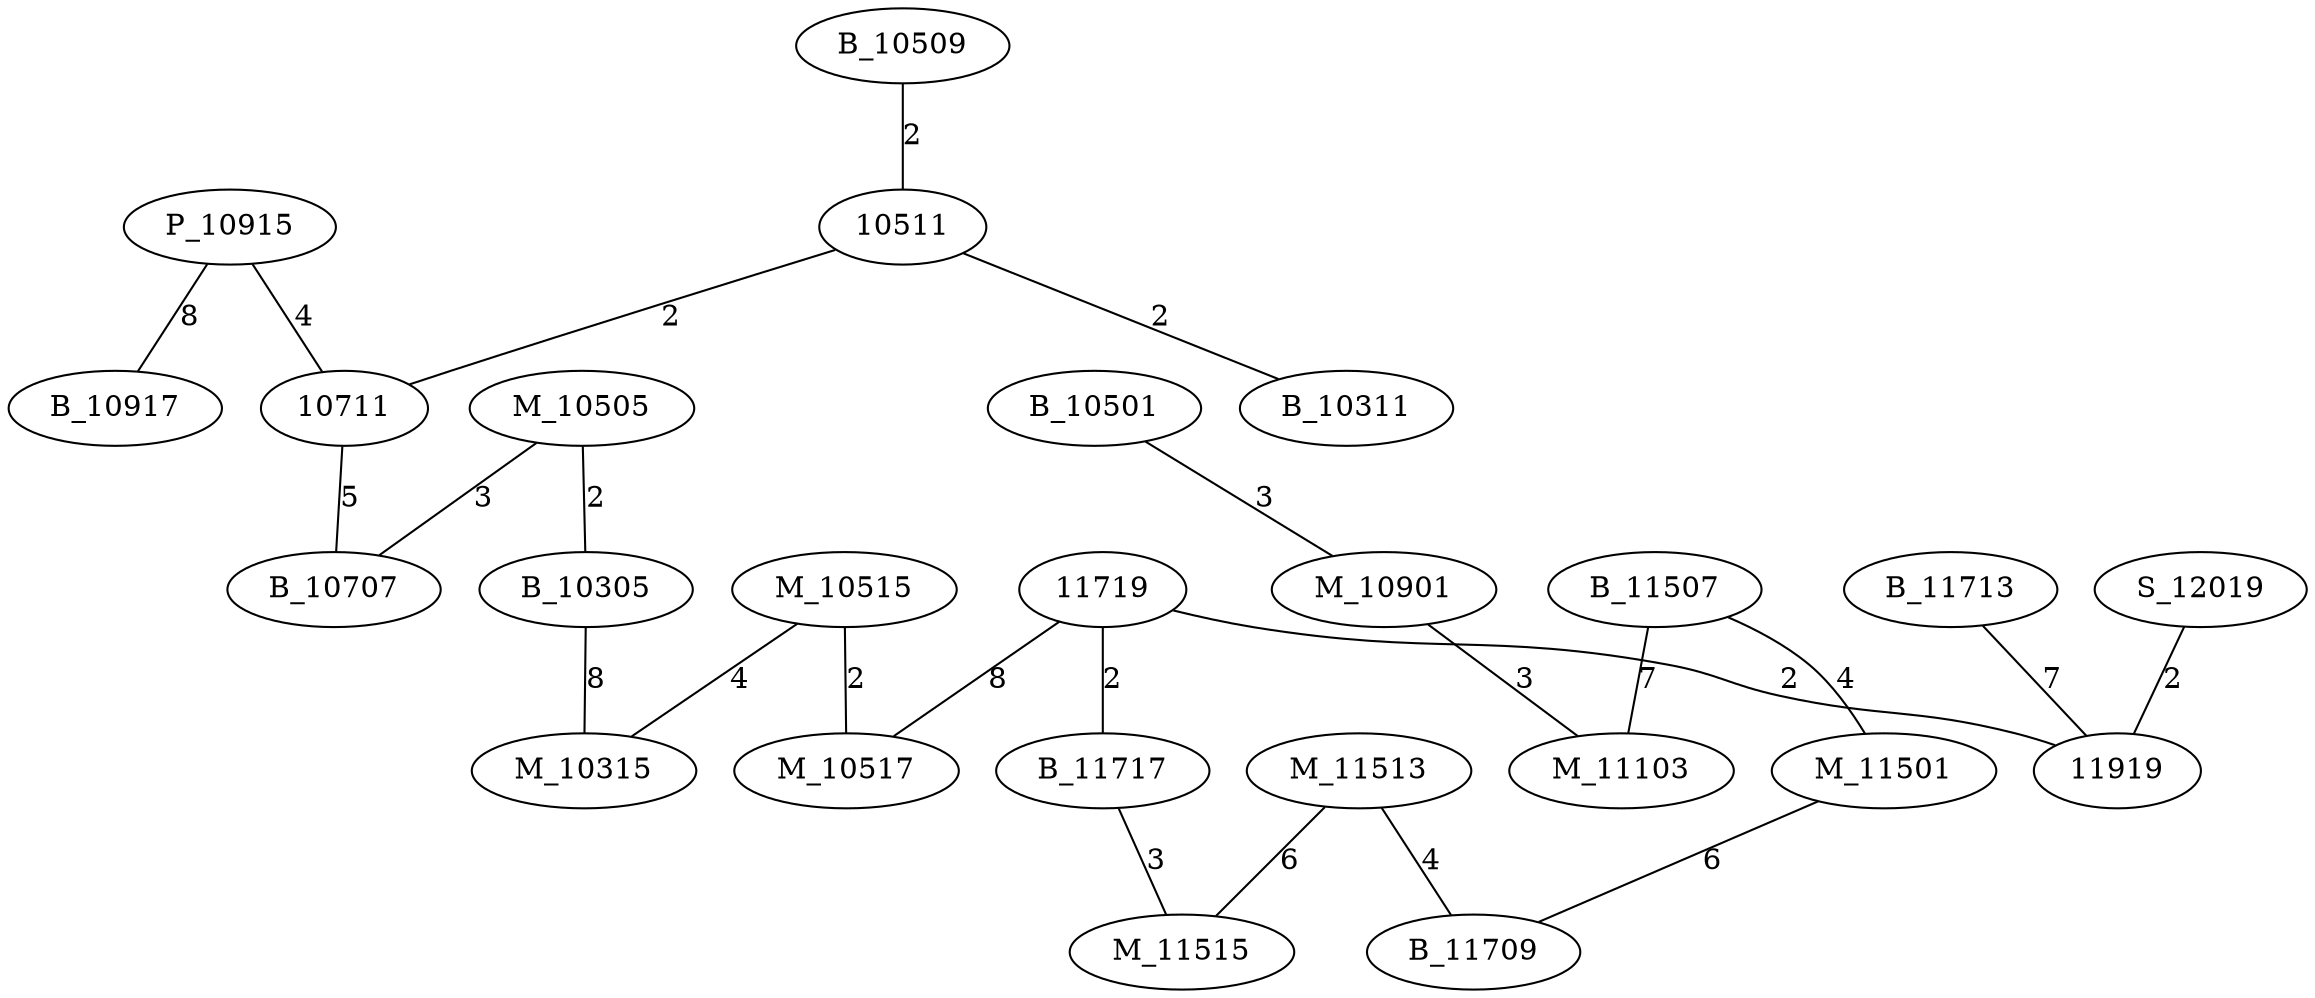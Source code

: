 graph chemin {

	P_10915 -- B_10917 [label=8]
	P_10915 -- 10711 [label=4]
	11719 -- M_10517 [label=8]
	11719 -- B_11717 [label=2]
	11719 -- 11919 [label=2]
	S_12019 -- 11919 [label=2]
	B_11713 -- 11919 [label=7]
	B_10501 -- M_10901 [label=3]
	M_10505 -- B_10707 [label=3]
	M_10505 -- B_10305 [label=2]
	B_10509 -- 10511 [label=2]
	10511 -- B_10311 [label=2]
	10511 -- 10711 [label=2]
	M_10515 -- M_10517 [label=2]
	M_10515 -- M_10315 [label=4]
	B_10305 -- M_10315 [label=8]
	10711 -- B_10707 [label=5]
	B_11717 -- M_11515 [label=3]
	B_11507 -- M_11103 [label=7]
	B_11507 -- M_11501 [label=4]
	M_10901 -- M_11103 [label=3]
	M_11513 -- M_11515 [label=6]
	M_11513 -- B_11709 [label=4]
	M_11501 -- B_11709 [label=6]

}
